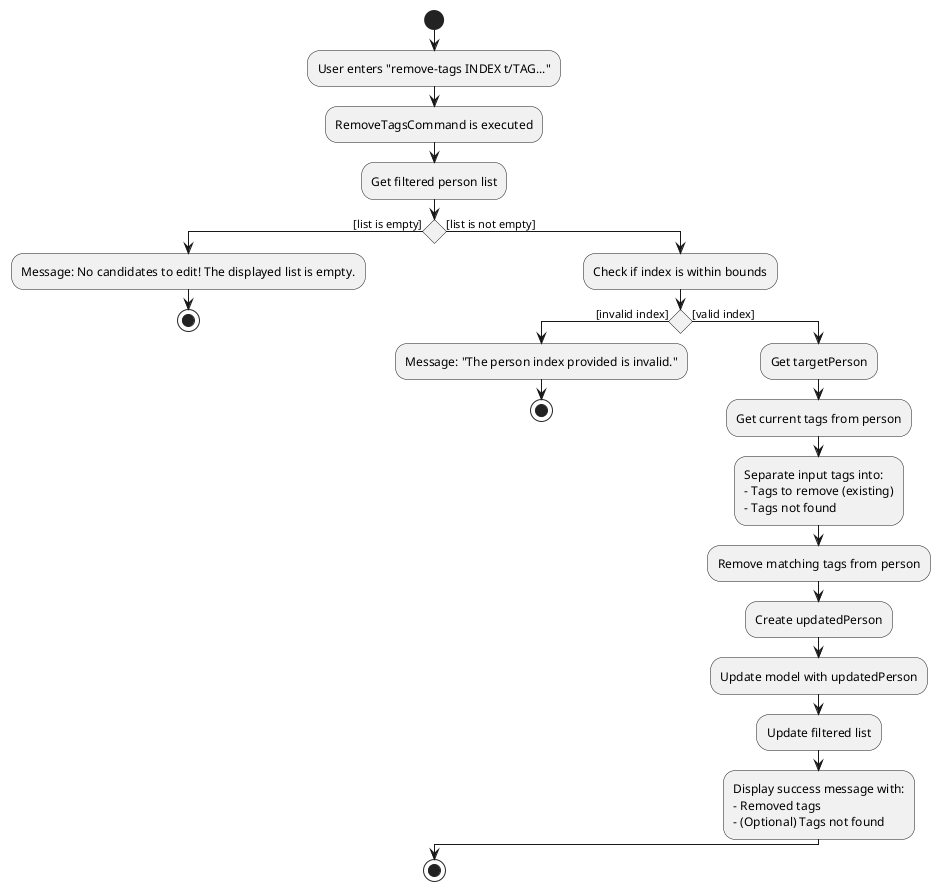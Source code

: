 @startuml
start

:User enters "remove-tags INDEX t/TAG...";

:RemoveTagsCommand is executed;

:Get filtered person list;

if () then ([list is empty])
    :Message: No candidates to edit! The displayed list is empty.;
    stop
else ([list is not empty])
    :Check if index is within bounds;

    if () then ([invalid index])
        :Message: "The person index provided is invalid.";
        stop
    else ([valid index])
        :Get targetPerson;
        :Get current tags from person;

        :Separate input tags into:\n- Tags to remove (existing)\n- Tags not found;

        :Remove matching tags from person;
        :Create updatedPerson;

        :Update model with updatedPerson;
        :Update filtered list;

        :Display success message with:\n- Removed tags\n- (Optional) Tags not found;
    endif
endif

stop
@enduml

